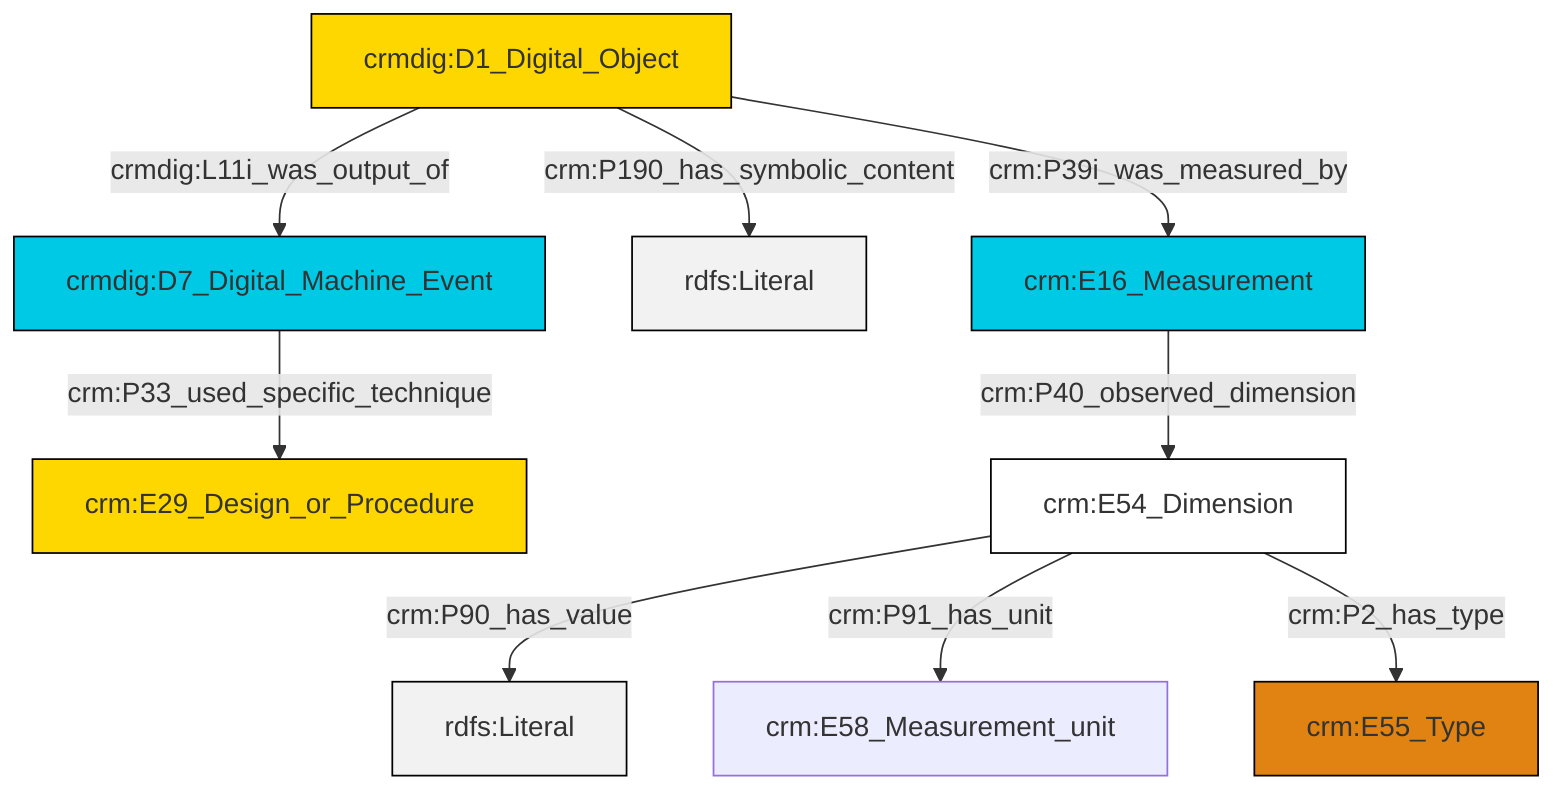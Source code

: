 graph TD
classDef Literal fill:#f2f2f2,stroke:#000000;
classDef CRM_Entity fill:#FFFFFF,stroke:#000000;
classDef Temporal_Entity fill:#00C9E6, stroke:#000000;
classDef Type fill:#E18312, stroke:#000000;
classDef Time-Span fill:#2C9C91, stroke:#000000;
classDef Appellation fill:#FFEB7F, stroke:#000000;
classDef Place fill:#008836, stroke:#000000;
classDef Persistent_Item fill:#B266B2, stroke:#000000;
classDef Conceptual_Object fill:#FFD700, stroke:#000000;
classDef Physical_Thing fill:#D2B48C, stroke:#000000;
classDef Actor fill:#f58aad, stroke:#000000;
classDef PC_Classes fill:#4ce600, stroke:#000000;
classDef Multi fill:#cccccc,stroke:#000000;

2["crmdig:D7_Digital_Machine_Event"]:::Temporal_Entity -->|crm:P33_used_specific_technique| 3["crm:E29_Design_or_Procedure"]:::Conceptual_Object
4["crm:E54_Dimension"]:::CRM_Entity -->|crm:P90_has_value| 5[rdfs:Literal]:::Literal
6["crmdig:D1_Digital_Object"]:::Conceptual_Object -->|crm:P190_has_symbolic_content| 7[rdfs:Literal]:::Literal
4["crm:E54_Dimension"]:::CRM_Entity -->|crm:P91_has_unit| 8["crm:E58_Measurement_unit"]:::Default
9["crm:E16_Measurement"]:::Temporal_Entity -->|crm:P40_observed_dimension| 4["crm:E54_Dimension"]:::CRM_Entity
6["crmdig:D1_Digital_Object"]:::Conceptual_Object -->|crmdig:L11i_was_output_of| 2["crmdig:D7_Digital_Machine_Event"]:::Temporal_Entity
6["crmdig:D1_Digital_Object"]:::Conceptual_Object -->|crm:P39i_was_measured_by| 9["crm:E16_Measurement"]:::Temporal_Entity
4["crm:E54_Dimension"]:::CRM_Entity -->|crm:P2_has_type| 0["crm:E55_Type"]:::Type